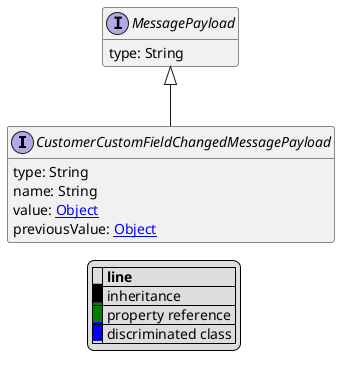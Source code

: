 @startuml

hide empty fields
hide empty methods
legend
|= |= line |
|<back:black>   </back>| inheritance |
|<back:green>   </back>| property reference |
|<back:blue>   </back>| discriminated class |
endlegend
interface CustomerCustomFieldChangedMessagePayload [[CustomerCustomFieldChangedMessagePayload.svg]] extends MessagePayload {
    type: String
    name: String
    value: [[Object.svg Object]]
    previousValue: [[Object.svg Object]]
}
interface MessagePayload [[MessagePayload.svg]]  {
    type: String
}





@enduml
